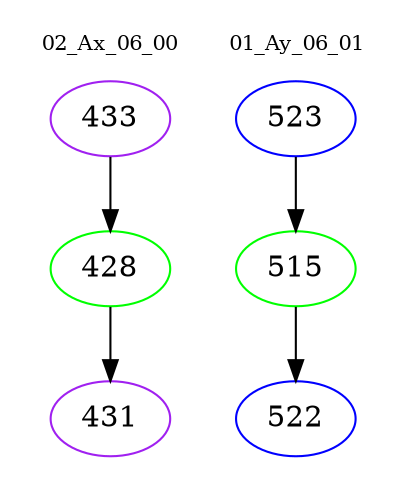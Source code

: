digraph{
subgraph cluster_0 {
color = white
label = "02_Ax_06_00";
fontsize=10;
T0_433 [label="433", color="purple"]
T0_433 -> T0_428 [color="black"]
T0_428 [label="428", color="green"]
T0_428 -> T0_431 [color="black"]
T0_431 [label="431", color="purple"]
}
subgraph cluster_1 {
color = white
label = "01_Ay_06_01";
fontsize=10;
T1_523 [label="523", color="blue"]
T1_523 -> T1_515 [color="black"]
T1_515 [label="515", color="green"]
T1_515 -> T1_522 [color="black"]
T1_522 [label="522", color="blue"]
}
}
